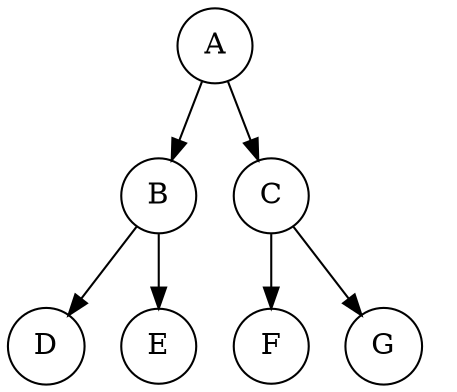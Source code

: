 digraph g {
  A->B;
  A->C;
  B->D;
  B->E;
  C->F;
  C->G;
  A[shape=circle, label="A"];
  B[shape=circle, label="B"];
  C[shape=circle, label="C"];
  D[shape=circle, label="D"];
  E[shape=circle, label="E"];
  F[shape=circle, label="F"];
  G[shape=circle, label="G"];
  NULL[style=invis];
}